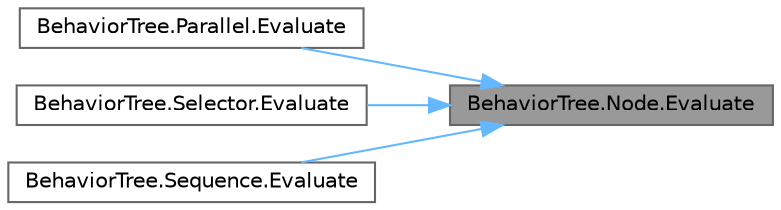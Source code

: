 digraph "BehaviorTree.Node.Evaluate"
{
 // LATEX_PDF_SIZE
  bgcolor="transparent";
  edge [fontname=Helvetica,fontsize=10,labelfontname=Helvetica,labelfontsize=10];
  node [fontname=Helvetica,fontsize=10,shape=box,height=0.2,width=0.4];
  rankdir="RL";
  Node1 [label="BehaviorTree.Node.Evaluate",height=0.2,width=0.4,color="gray40", fillcolor="grey60", style="filled", fontcolor="black",tooltip=" "];
  Node1 -> Node2 [dir="back",color="steelblue1",style="solid"];
  Node2 [label="BehaviorTree.Parallel.Evaluate",height=0.2,width=0.4,color="grey40", fillcolor="white", style="filled",URL="$class_behavior_tree_1_1_parallel.html#a1252f4fae398c06e72022b5dda75b7ff",tooltip=" "];
  Node1 -> Node3 [dir="back",color="steelblue1",style="solid"];
  Node3 [label="BehaviorTree.Selector.Evaluate",height=0.2,width=0.4,color="grey40", fillcolor="white", style="filled",URL="$class_behavior_tree_1_1_selector.html#a8881389df9bd60a334a01f889cca03b5",tooltip=" "];
  Node1 -> Node4 [dir="back",color="steelblue1",style="solid"];
  Node4 [label="BehaviorTree.Sequence.Evaluate",height=0.2,width=0.4,color="grey40", fillcolor="white", style="filled",URL="$class_behavior_tree_1_1_sequence.html#ae6a6e99bfdf6fd3052d4ef0974bd5840",tooltip=" "];
}
